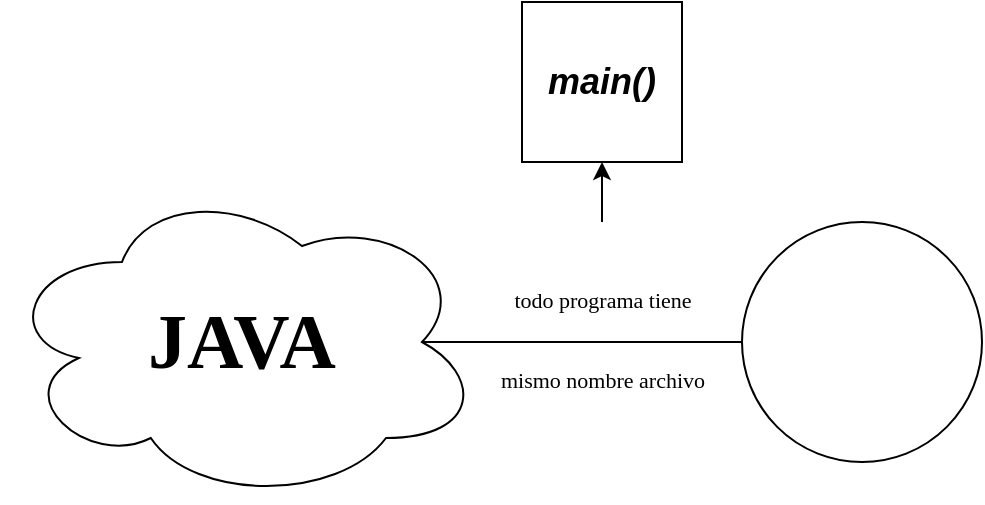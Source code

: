 <mxfile version="20.2.3" type="github">
  <diagram id="QO8ykHUDRNEHZd-LZHSI" name="Página-1">
    <mxGraphModel dx="1422" dy="754" grid="1" gridSize="10" guides="1" tooltips="1" connect="1" arrows="1" fold="1" page="1" pageScale="1" pageWidth="827" pageHeight="1169" math="0" shadow="0">
      <root>
        <mxCell id="0" />
        <mxCell id="1" parent="0" />
        <mxCell id="pxLr27Kve_ZrrmZDswN_-1" value="&lt;font face=&quot;Verdana&quot; style=&quot;font-size: 39px;&quot;&gt;&lt;b&gt;JAVA&lt;/b&gt;&lt;/font&gt;" style="ellipse;shape=cloud;whiteSpace=wrap;html=1;" parent="1" vertex="1">
          <mxGeometry x="260" y="250" width="240" height="160" as="geometry" />
        </mxCell>
        <mxCell id="pxLr27Kve_ZrrmZDswN_-2" value="&lt;i&gt;&lt;font color=&quot;#ffffff&quot;&gt;class&lt;/font&gt;&lt;/i&gt;" style="ellipse;whiteSpace=wrap;html=1;aspect=fixed;fontFamily=Verdana;fontSize=39;fontColor=#000000;" parent="1" vertex="1">
          <mxGeometry x="630" y="270" width="120" height="120" as="geometry" />
        </mxCell>
        <mxCell id="pxLr27Kve_ZrrmZDswN_-3" value="" style="endArrow=none;html=1;rounded=0;fontFamily=Verdana;fontSize=39;fontColor=#000000;entryX=0;entryY=0.5;entryDx=0;entryDy=0;exitX=0.875;exitY=0.5;exitDx=0;exitDy=0;exitPerimeter=0;" parent="1" source="pxLr27Kve_ZrrmZDswN_-1" target="pxLr27Kve_ZrrmZDswN_-2" edge="1">
          <mxGeometry width="50" height="50" relative="1" as="geometry">
            <mxPoint x="520" y="329.5" as="sourcePoint" />
            <mxPoint x="600" y="329.5" as="targetPoint" />
          </mxGeometry>
        </mxCell>
        <mxCell id="x3jJDDpPx5-PodwPFhe--4" value="" style="edgeStyle=orthogonalEdgeStyle;rounded=0;orthogonalLoop=1;jettySize=auto;html=1;fontSize=18;" edge="1" parent="1" source="pxLr27Kve_ZrrmZDswN_-4" target="x3jJDDpPx5-PodwPFhe--2">
          <mxGeometry relative="1" as="geometry">
            <Array as="points">
              <mxPoint x="560" y="310" />
              <mxPoint x="560" y="310" />
            </Array>
          </mxGeometry>
        </mxCell>
        <mxCell id="pxLr27Kve_ZrrmZDswN_-4" value="&lt;font style=&quot;font-size: 11px;&quot;&gt;todo programa tiene&lt;/font&gt;" style="text;html=1;align=center;verticalAlign=middle;resizable=0;points=[];autosize=1;strokeColor=none;fillColor=none;fontSize=39;fontFamily=Verdana;fontColor=#000000;" parent="1" vertex="1">
          <mxGeometry x="490" y="270" width="140" height="60" as="geometry" />
        </mxCell>
        <mxCell id="pxLr27Kve_ZrrmZDswN_-5" value="&lt;font style=&quot;font-size: 11px;&quot;&gt;mismo nombre archivo&lt;/font&gt;" style="text;html=1;align=center;verticalAlign=middle;resizable=0;points=[];autosize=1;strokeColor=none;fillColor=none;fontSize=39;fontFamily=Verdana;fontColor=#000000;" parent="1" vertex="1">
          <mxGeometry x="485" y="310" width="150" height="60" as="geometry" />
        </mxCell>
        <mxCell id="x3jJDDpPx5-PodwPFhe--2" value="&lt;font style=&quot;font-size: 18px;&quot;&gt;&lt;b&gt;&lt;i&gt;main()&lt;/i&gt;&lt;/b&gt;&lt;/font&gt;" style="whiteSpace=wrap;html=1;aspect=fixed;" vertex="1" parent="1">
          <mxGeometry x="520" y="160" width="80" height="80" as="geometry" />
        </mxCell>
      </root>
    </mxGraphModel>
  </diagram>
</mxfile>
